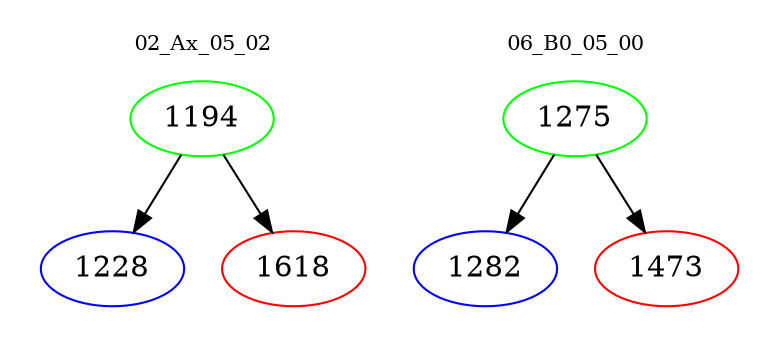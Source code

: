 digraph{
subgraph cluster_0 {
color = white
label = "02_Ax_05_02";
fontsize=10;
T0_1194 [label="1194", color="green"]
T0_1194 -> T0_1228 [color="black"]
T0_1228 [label="1228", color="blue"]
T0_1194 -> T0_1618 [color="black"]
T0_1618 [label="1618", color="red"]
}
subgraph cluster_1 {
color = white
label = "06_B0_05_00";
fontsize=10;
T1_1275 [label="1275", color="green"]
T1_1275 -> T1_1282 [color="black"]
T1_1282 [label="1282", color="blue"]
T1_1275 -> T1_1473 [color="black"]
T1_1473 [label="1473", color="red"]
}
}
